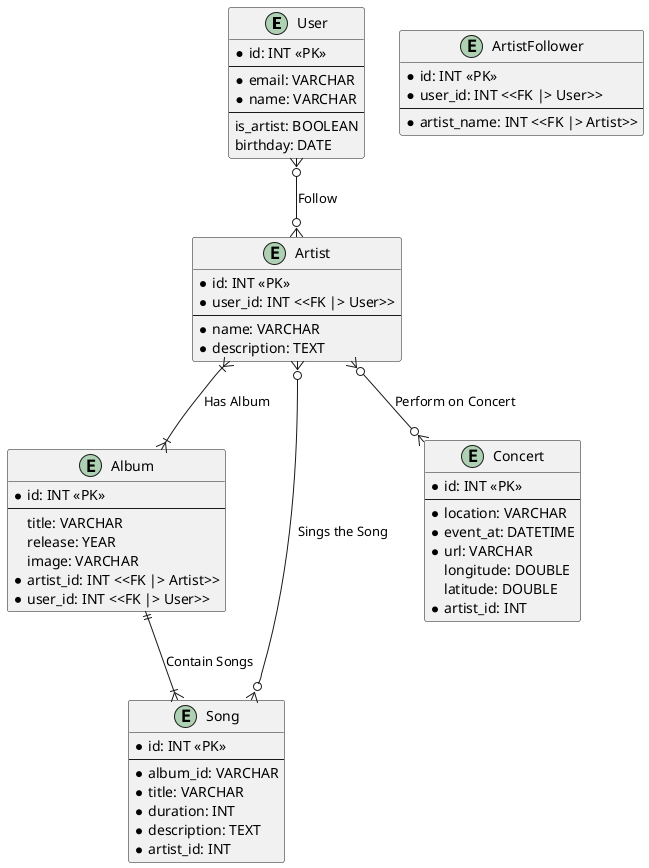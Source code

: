 @startuml White
entity User {
    * id: INT <<PK>>
    --
    * email: VARCHAR
    * name: VARCHAR
    --
    is_artist: BOOLEAN
    birthday: DATE
}

' Follow connector to artist from user
entity ArtistFollower {
    * id: INT <<PK>>
    * user_id: INT <<FK |> User>>
    --
    * artist_name: INT <<FK |> Artist>>
}

entity Artist {
    * id: INT <<PK>>
    * user_id: INT <<FK |> User>>
    --
    * name: VARCHAR
    * description: TEXT
}

entity Album {
    * id: INT <<PK>>
    --
    title: VARCHAR
    release: YEAR
    image: VARCHAR
    * artist_id: INT <<FK |> Artist>>
    * user_id: INT <<FK |> User>>
}

entity Song {
    * id: INT <<PK>>
    --
    * album_id: VARCHAR
    * title: VARCHAR
    * duration: INT
    * description: TEXT
    * artist_id: INT
}

entity Concert {
    * id: INT <<PK>>
    --
    * location: VARCHAR
    * event_at: DATETIME
    * url: VARCHAR
    longitude: DOUBLE
    latitude: DOUBLE
    * artist_id: INT
}

User }o--o{ Artist : Follow
Artist }|--|{ Album : Has Album
Artist }o--o{ Song : Sings the Song
Artist }o--o{ Concert : Perform on Concert
Album ||--|{ Song : Contain Songs
@enduml